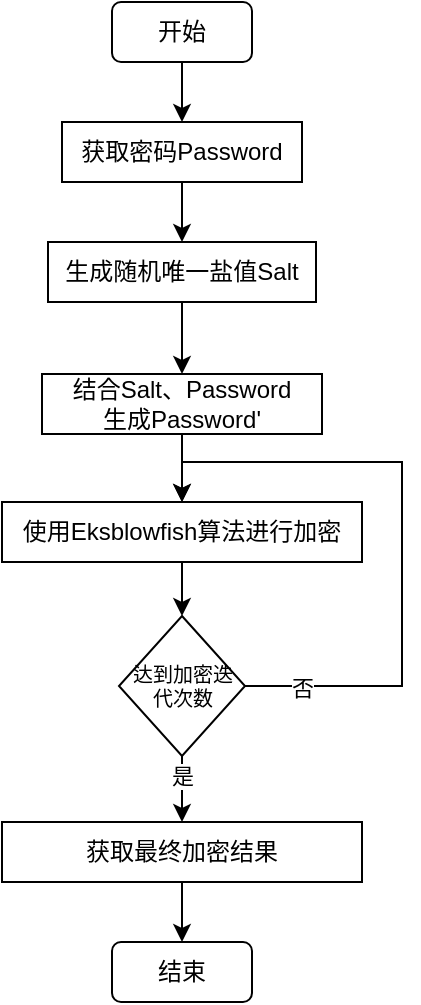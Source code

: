 <mxfile version="26.0.13">
  <diagram name="第 1 页" id="bvHiWAN2nZYwP-S__BpO">
    <mxGraphModel dx="454" dy="300" grid="1" gridSize="10" guides="1" tooltips="1" connect="1" arrows="1" fold="1" page="1" pageScale="1" pageWidth="827" pageHeight="1169" math="0" shadow="0">
      <root>
        <mxCell id="0" />
        <mxCell id="1" parent="0" />
        <mxCell id="Jep-8i6kxvov_q0YC4sI-16" style="edgeStyle=orthogonalEdgeStyle;rounded=0;orthogonalLoop=1;jettySize=auto;html=1;exitX=0.5;exitY=1;exitDx=0;exitDy=0;" edge="1" parent="1" source="Jep-8i6kxvov_q0YC4sI-1" target="Jep-8i6kxvov_q0YC4sI-3">
          <mxGeometry relative="1" as="geometry" />
        </mxCell>
        <mxCell id="Jep-8i6kxvov_q0YC4sI-1" value="开始" style="rounded=1;whiteSpace=wrap;html=1;" vertex="1" parent="1">
          <mxGeometry x="360" y="90" width="70" height="30" as="geometry" />
        </mxCell>
        <mxCell id="Jep-8i6kxvov_q0YC4sI-17" style="edgeStyle=orthogonalEdgeStyle;rounded=0;orthogonalLoop=1;jettySize=auto;html=1;exitX=0.5;exitY=1;exitDx=0;exitDy=0;entryX=0.5;entryY=0;entryDx=0;entryDy=0;" edge="1" parent="1" source="Jep-8i6kxvov_q0YC4sI-3" target="Jep-8i6kxvov_q0YC4sI-5">
          <mxGeometry relative="1" as="geometry" />
        </mxCell>
        <mxCell id="Jep-8i6kxvov_q0YC4sI-3" value="获取密码Password" style="rounded=0;whiteSpace=wrap;html=1;" vertex="1" parent="1">
          <mxGeometry x="335" y="150" width="120" height="30" as="geometry" />
        </mxCell>
        <mxCell id="Jep-8i6kxvov_q0YC4sI-18" style="edgeStyle=orthogonalEdgeStyle;rounded=0;orthogonalLoop=1;jettySize=auto;html=1;entryX=0.5;entryY=0;entryDx=0;entryDy=0;" edge="1" parent="1" source="Jep-8i6kxvov_q0YC4sI-5" target="Jep-8i6kxvov_q0YC4sI-6">
          <mxGeometry relative="1" as="geometry" />
        </mxCell>
        <mxCell id="Jep-8i6kxvov_q0YC4sI-5" value="生成随机唯一盐值Salt" style="rounded=0;whiteSpace=wrap;html=1;" vertex="1" parent="1">
          <mxGeometry x="328" y="210" width="134" height="30" as="geometry" />
        </mxCell>
        <mxCell id="Jep-8i6kxvov_q0YC4sI-15" style="edgeStyle=orthogonalEdgeStyle;rounded=0;orthogonalLoop=1;jettySize=auto;html=1;entryX=0.5;entryY=0;entryDx=0;entryDy=0;" edge="1" parent="1" source="Jep-8i6kxvov_q0YC4sI-6" target="Jep-8i6kxvov_q0YC4sI-7">
          <mxGeometry relative="1" as="geometry" />
        </mxCell>
        <mxCell id="Jep-8i6kxvov_q0YC4sI-6" value="结合Salt、Password&lt;br&gt;生成Password&#39;" style="rounded=0;whiteSpace=wrap;html=1;" vertex="1" parent="1">
          <mxGeometry x="325" y="276" width="140" height="30" as="geometry" />
        </mxCell>
        <mxCell id="Jep-8i6kxvov_q0YC4sI-12" style="edgeStyle=orthogonalEdgeStyle;rounded=0;orthogonalLoop=1;jettySize=auto;html=1;entryX=0.5;entryY=0;entryDx=0;entryDy=0;" edge="1" parent="1" source="Jep-8i6kxvov_q0YC4sI-7" target="Jep-8i6kxvov_q0YC4sI-9">
          <mxGeometry relative="1" as="geometry" />
        </mxCell>
        <mxCell id="Jep-8i6kxvov_q0YC4sI-7" value="&lt;div style=&quot;&quot;&gt;使用Eksblowfish算法进行加密&lt;/div&gt;" style="rounded=0;whiteSpace=wrap;html=1;align=center;" vertex="1" parent="1">
          <mxGeometry x="305" y="340" width="180" height="30" as="geometry" />
        </mxCell>
        <mxCell id="Jep-8i6kxvov_q0YC4sI-13" style="edgeStyle=orthogonalEdgeStyle;rounded=0;orthogonalLoop=1;jettySize=auto;html=1;" edge="1" parent="1" source="Jep-8i6kxvov_q0YC4sI-9" target="Jep-8i6kxvov_q0YC4sI-10">
          <mxGeometry relative="1" as="geometry" />
        </mxCell>
        <mxCell id="Jep-8i6kxvov_q0YC4sI-20" value="是" style="edgeLabel;html=1;align=center;verticalAlign=middle;resizable=0;points=[];" vertex="1" connectable="0" parent="Jep-8i6kxvov_q0YC4sI-13">
          <mxGeometry x="-0.684" relative="1" as="geometry">
            <mxPoint y="2" as="offset" />
          </mxGeometry>
        </mxCell>
        <mxCell id="Jep-8i6kxvov_q0YC4sI-14" style="edgeStyle=orthogonalEdgeStyle;rounded=0;orthogonalLoop=1;jettySize=auto;html=1;entryX=0.5;entryY=0;entryDx=0;entryDy=0;exitX=1;exitY=0.5;exitDx=0;exitDy=0;" edge="1" parent="1" source="Jep-8i6kxvov_q0YC4sI-9">
          <mxGeometry relative="1" as="geometry">
            <mxPoint x="395" y="340" as="targetPoint" />
            <mxPoint x="424.733" y="430.037" as="sourcePoint" />
            <Array as="points">
              <mxPoint x="505" y="432" />
              <mxPoint x="505" y="320" />
              <mxPoint x="395" y="320" />
            </Array>
          </mxGeometry>
        </mxCell>
        <mxCell id="Jep-8i6kxvov_q0YC4sI-21" value="否" style="edgeLabel;html=1;align=center;verticalAlign=middle;resizable=0;points=[];" vertex="1" connectable="0" parent="Jep-8i6kxvov_q0YC4sI-14">
          <mxGeometry x="-0.826" y="-1" relative="1" as="geometry">
            <mxPoint as="offset" />
          </mxGeometry>
        </mxCell>
        <mxCell id="Jep-8i6kxvov_q0YC4sI-9" value="达到加密迭&lt;div&gt;代次数&lt;/div&gt;" style="rhombus;whiteSpace=wrap;html=1;fontSize=10;" vertex="1" parent="1">
          <mxGeometry x="363.5" y="397" width="63" height="70" as="geometry" />
        </mxCell>
        <mxCell id="Jep-8i6kxvov_q0YC4sI-19" style="edgeStyle=orthogonalEdgeStyle;rounded=0;orthogonalLoop=1;jettySize=auto;html=1;" edge="1" parent="1" source="Jep-8i6kxvov_q0YC4sI-10" target="Jep-8i6kxvov_q0YC4sI-11">
          <mxGeometry relative="1" as="geometry" />
        </mxCell>
        <mxCell id="Jep-8i6kxvov_q0YC4sI-10" value="&lt;div style=&quot;&quot;&gt;获取最终加密结果&lt;/div&gt;" style="rounded=0;whiteSpace=wrap;html=1;align=center;" vertex="1" parent="1">
          <mxGeometry x="305" y="500" width="180" height="30" as="geometry" />
        </mxCell>
        <mxCell id="Jep-8i6kxvov_q0YC4sI-11" value="结束" style="rounded=1;whiteSpace=wrap;html=1;" vertex="1" parent="1">
          <mxGeometry x="360" y="560" width="70" height="30" as="geometry" />
        </mxCell>
      </root>
    </mxGraphModel>
  </diagram>
</mxfile>

